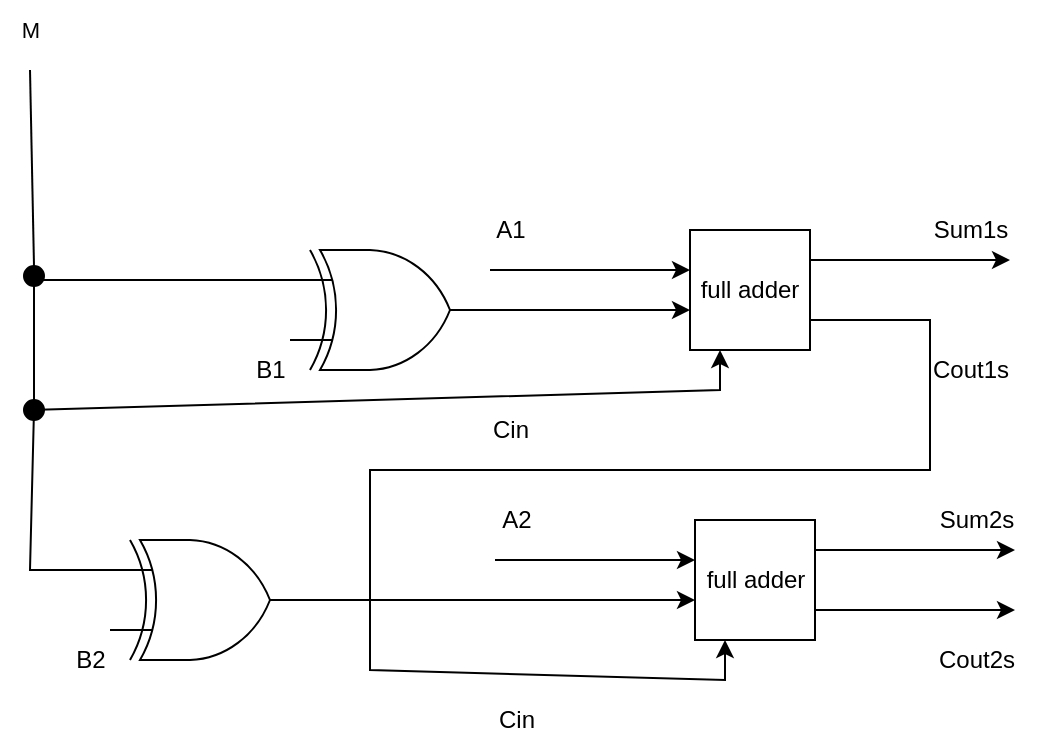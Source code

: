<mxfile>
    <diagram id="RnIzjZcDYwrT7aIqElQR" name="Page-1">
        <mxGraphModel dx="1086" dy="711" grid="1" gridSize="10" guides="1" tooltips="1" connect="1" arrows="1" fold="1" page="1" pageScale="1" pageWidth="827" pageHeight="1169" math="0" shadow="0">
            <root>
                <mxCell id="0"/>
                <mxCell id="1" parent="0"/>
                <mxCell id="4" style="edgeStyle=none;html=1;exitX=1;exitY=0.25;exitDx=0;exitDy=0;" parent="1" source="2" edge="1">
                    <mxGeometry relative="1" as="geometry">
                        <mxPoint x="510" y="355" as="targetPoint"/>
                    </mxGeometry>
                </mxCell>
                <mxCell id="2" value="full adder" style="rounded=0;whiteSpace=wrap;html=1;" parent="1" vertex="1">
                    <mxGeometry x="350" y="340" width="60" height="60" as="geometry"/>
                </mxCell>
                <mxCell id="6" style="edgeStyle=none;html=1;exitX=1;exitY=0.75;exitDx=0;exitDy=0;" parent="1" edge="1">
                    <mxGeometry relative="1" as="geometry">
                        <mxPoint x="350" y="360" as="targetPoint"/>
                        <mxPoint x="250" y="360" as="sourcePoint"/>
                    </mxGeometry>
                </mxCell>
                <mxCell id="7" style="edgeStyle=none;html=1;exitX=1;exitY=0.75;exitDx=0;exitDy=0;" parent="1" edge="1">
                    <mxGeometry relative="1" as="geometry">
                        <mxPoint x="350" y="380" as="targetPoint"/>
                        <mxPoint x="250" y="380" as="sourcePoint"/>
                    </mxGeometry>
                </mxCell>
                <mxCell id="8" style="edgeStyle=none;html=1;entryX=0.25;entryY=1;entryDx=0;entryDy=0;rounded=0;" parent="1" target="2" edge="1">
                    <mxGeometry relative="1" as="geometry">
                        <mxPoint x="350" y="420" as="targetPoint"/>
                        <mxPoint x="20" y="430" as="sourcePoint"/>
                        <Array as="points">
                            <mxPoint x="365" y="420"/>
                        </Array>
                    </mxGeometry>
                </mxCell>
                <mxCell id="9" value="Cin" style="text;html=1;align=center;verticalAlign=middle;resizable=0;points=[];autosize=1;strokeColor=none;fillColor=none;" parent="1" vertex="1">
                    <mxGeometry x="240" y="425" width="40" height="30" as="geometry"/>
                </mxCell>
                <mxCell id="10" value="A1" style="text;html=1;align=center;verticalAlign=middle;resizable=0;points=[];autosize=1;strokeColor=none;fillColor=none;" parent="1" vertex="1">
                    <mxGeometry x="240" y="325" width="40" height="30" as="geometry"/>
                </mxCell>
                <mxCell id="11" value="B1" style="text;html=1;align=center;verticalAlign=middle;resizable=0;points=[];autosize=1;strokeColor=none;fillColor=none;" parent="1" vertex="1">
                    <mxGeometry x="120" y="395" width="40" height="30" as="geometry"/>
                </mxCell>
                <mxCell id="12" value="Sum1s" style="text;html=1;align=center;verticalAlign=middle;resizable=0;points=[];autosize=1;strokeColor=none;fillColor=none;" parent="1" vertex="1">
                    <mxGeometry x="460" y="325" width="60" height="30" as="geometry"/>
                </mxCell>
                <mxCell id="13" value="Cout1s" style="text;html=1;align=center;verticalAlign=middle;resizable=0;points=[];autosize=1;strokeColor=none;fillColor=none;" parent="1" vertex="1">
                    <mxGeometry x="460" y="395" width="60" height="30" as="geometry"/>
                </mxCell>
                <mxCell id="14" style="edgeStyle=none;html=1;exitX=1;exitY=0.25;exitDx=0;exitDy=0;" parent="1" source="16" edge="1">
                    <mxGeometry relative="1" as="geometry">
                        <mxPoint x="512.5" y="500" as="targetPoint"/>
                    </mxGeometry>
                </mxCell>
                <mxCell id="15" style="edgeStyle=none;html=1;exitX=1;exitY=0.75;exitDx=0;exitDy=0;" parent="1" source="16" edge="1">
                    <mxGeometry relative="1" as="geometry">
                        <mxPoint x="512.5" y="530" as="targetPoint"/>
                    </mxGeometry>
                </mxCell>
                <mxCell id="16" value="full adder" style="rounded=0;whiteSpace=wrap;html=1;" parent="1" vertex="1">
                    <mxGeometry x="352.5" y="485" width="60" height="60" as="geometry"/>
                </mxCell>
                <mxCell id="17" style="edgeStyle=none;html=1;exitX=1;exitY=0.75;exitDx=0;exitDy=0;" parent="1" edge="1">
                    <mxGeometry relative="1" as="geometry">
                        <mxPoint x="352.5" y="505" as="targetPoint"/>
                        <mxPoint x="252.5" y="505" as="sourcePoint"/>
                    </mxGeometry>
                </mxCell>
                <mxCell id="18" style="edgeStyle=none;html=1;" parent="1" edge="1">
                    <mxGeometry relative="1" as="geometry">
                        <mxPoint x="352.5" y="525" as="targetPoint"/>
                        <mxPoint x="160" y="525" as="sourcePoint"/>
                    </mxGeometry>
                </mxCell>
                <mxCell id="19" style="edgeStyle=none;html=1;exitX=1;exitY=0.75;exitDx=0;exitDy=0;entryX=0.25;entryY=1;entryDx=0;entryDy=0;rounded=0;" parent="1" source="2" target="16" edge="1">
                    <mxGeometry relative="1" as="geometry">
                        <mxPoint x="352.5" y="565" as="targetPoint"/>
                        <mxPoint x="252.5" y="565" as="sourcePoint"/>
                        <Array as="points">
                            <mxPoint x="470" y="385"/>
                            <mxPoint x="470" y="460"/>
                            <mxPoint x="190" y="460"/>
                            <mxPoint x="190" y="560"/>
                            <mxPoint x="367.5" y="565"/>
                        </Array>
                    </mxGeometry>
                </mxCell>
                <mxCell id="20" value="Cin" style="text;html=1;align=center;verticalAlign=middle;resizable=0;points=[];autosize=1;strokeColor=none;fillColor=none;" parent="1" vertex="1">
                    <mxGeometry x="242.5" y="570" width="40" height="30" as="geometry"/>
                </mxCell>
                <mxCell id="21" value="A2" style="text;html=1;align=center;verticalAlign=middle;resizable=0;points=[];autosize=1;strokeColor=none;fillColor=none;" parent="1" vertex="1">
                    <mxGeometry x="242.5" y="470" width="40" height="30" as="geometry"/>
                </mxCell>
                <mxCell id="22" value="B2" style="text;html=1;align=center;verticalAlign=middle;resizable=0;points=[];autosize=1;strokeColor=none;fillColor=none;" parent="1" vertex="1">
                    <mxGeometry x="30" y="540" width="40" height="30" as="geometry"/>
                </mxCell>
                <mxCell id="23" value="Sum2s" style="text;html=1;align=center;verticalAlign=middle;resizable=0;points=[];autosize=1;strokeColor=none;fillColor=none;" parent="1" vertex="1">
                    <mxGeometry x="462.5" y="470" width="60" height="30" as="geometry"/>
                </mxCell>
                <mxCell id="24" value="Cout2s" style="text;html=1;align=center;verticalAlign=middle;resizable=0;points=[];autosize=1;strokeColor=none;fillColor=none;" parent="1" vertex="1">
                    <mxGeometry x="462.5" y="540" width="60" height="30" as="geometry"/>
                </mxCell>
                <mxCell id="27" style="edgeStyle=none;html=1;exitX=0;exitY=0.25;exitDx=0;exitDy=0;exitPerimeter=0;endArrow=none;endFill=0;" edge="1" parent="1" source="25">
                    <mxGeometry relative="1" as="geometry">
                        <mxPoint x="20" y="365" as="targetPoint"/>
                    </mxGeometry>
                </mxCell>
                <mxCell id="25" value="" style="verticalLabelPosition=bottom;shadow=0;dashed=0;align=center;html=1;verticalAlign=top;shape=mxgraph.electrical.logic_gates.logic_gate;operation=xor;" vertex="1" parent="1">
                    <mxGeometry x="150" y="350" width="100" height="60" as="geometry"/>
                </mxCell>
                <mxCell id="26" value="" style="verticalLabelPosition=bottom;shadow=0;dashed=0;align=center;html=1;verticalAlign=top;shape=mxgraph.electrical.logic_gates.logic_gate;operation=xor;" vertex="1" parent="1">
                    <mxGeometry x="60" y="495" width="100" height="60" as="geometry"/>
                </mxCell>
                <mxCell id="28" style="edgeStyle=none;html=1;endArrow=none;endFill=0;entryX=0;entryY=0.25;entryDx=0;entryDy=0;entryPerimeter=0;rounded=0;startArrow=none;" edge="1" parent="1" source="32" target="26">
                    <mxGeometry relative="1" as="geometry">
                        <mxPoint x="20" y="510" as="targetPoint"/>
                        <mxPoint x="20" y="260" as="sourcePoint"/>
                        <Array as="points">
                            <mxPoint x="20" y="510"/>
                        </Array>
                    </mxGeometry>
                </mxCell>
                <mxCell id="30" value="" style="edgeStyle=none;html=1;endArrow=none;endFill=0;entryX=0.5;entryY=0;entryDx=0;entryDy=0;rounded=0;" edge="1" parent="1" target="29">
                    <mxGeometry relative="1" as="geometry">
                        <mxPoint x="60" y="510" as="targetPoint"/>
                        <mxPoint x="20" y="260" as="sourcePoint"/>
                        <Array as="points"/>
                    </mxGeometry>
                </mxCell>
                <mxCell id="29" value="" style="ellipse;whiteSpace=wrap;html=1;fontFamily=Helvetica;fontSize=11;fontColor=default;fillColor=#000000;" vertex="1" parent="1">
                    <mxGeometry x="17" y="358" width="10" height="10" as="geometry"/>
                </mxCell>
                <mxCell id="33" value="" style="edgeStyle=none;html=1;endArrow=none;endFill=0;entryX=0.5;entryY=0;entryDx=0;entryDy=0;rounded=0;startArrow=none;" edge="1" parent="1" source="29" target="32">
                    <mxGeometry relative="1" as="geometry">
                        <mxPoint x="60" y="510" as="targetPoint"/>
                        <mxPoint x="21.932" y="368.0" as="sourcePoint"/>
                        <Array as="points"/>
                    </mxGeometry>
                </mxCell>
                <mxCell id="32" value="" style="ellipse;whiteSpace=wrap;html=1;fontFamily=Helvetica;fontSize=11;fontColor=default;fillColor=#000000;" vertex="1" parent="1">
                    <mxGeometry x="17" y="425" width="10" height="10" as="geometry"/>
                </mxCell>
                <mxCell id="34" value="M" style="text;html=1;align=center;verticalAlign=middle;resizable=0;points=[];autosize=1;strokeColor=none;fillColor=none;fontSize=11;fontFamily=Helvetica;fontColor=default;" vertex="1" parent="1">
                    <mxGeometry x="5" y="225" width="30" height="30" as="geometry"/>
                </mxCell>
            </root>
        </mxGraphModel>
    </diagram>
</mxfile>